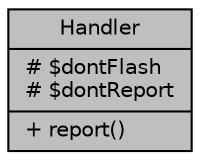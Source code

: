 digraph "Handler"
{
 // LATEX_PDF_SIZE
  bgcolor="transparent";
  edge [fontname="Helvetica",fontsize="10",labelfontname="Helvetica",labelfontsize="10"];
  node [fontname="Helvetica",fontsize="10",shape=record];
  Node1 [label="{Handler\n|# $dontFlash\l# $dontReport\l|+ report()\l}",height=0.2,width=0.4,color="black", fillcolor="grey75", style="filled", fontcolor="black",tooltip="Gestiona las excepciones y/o errores generados por la aplicación."];
}
